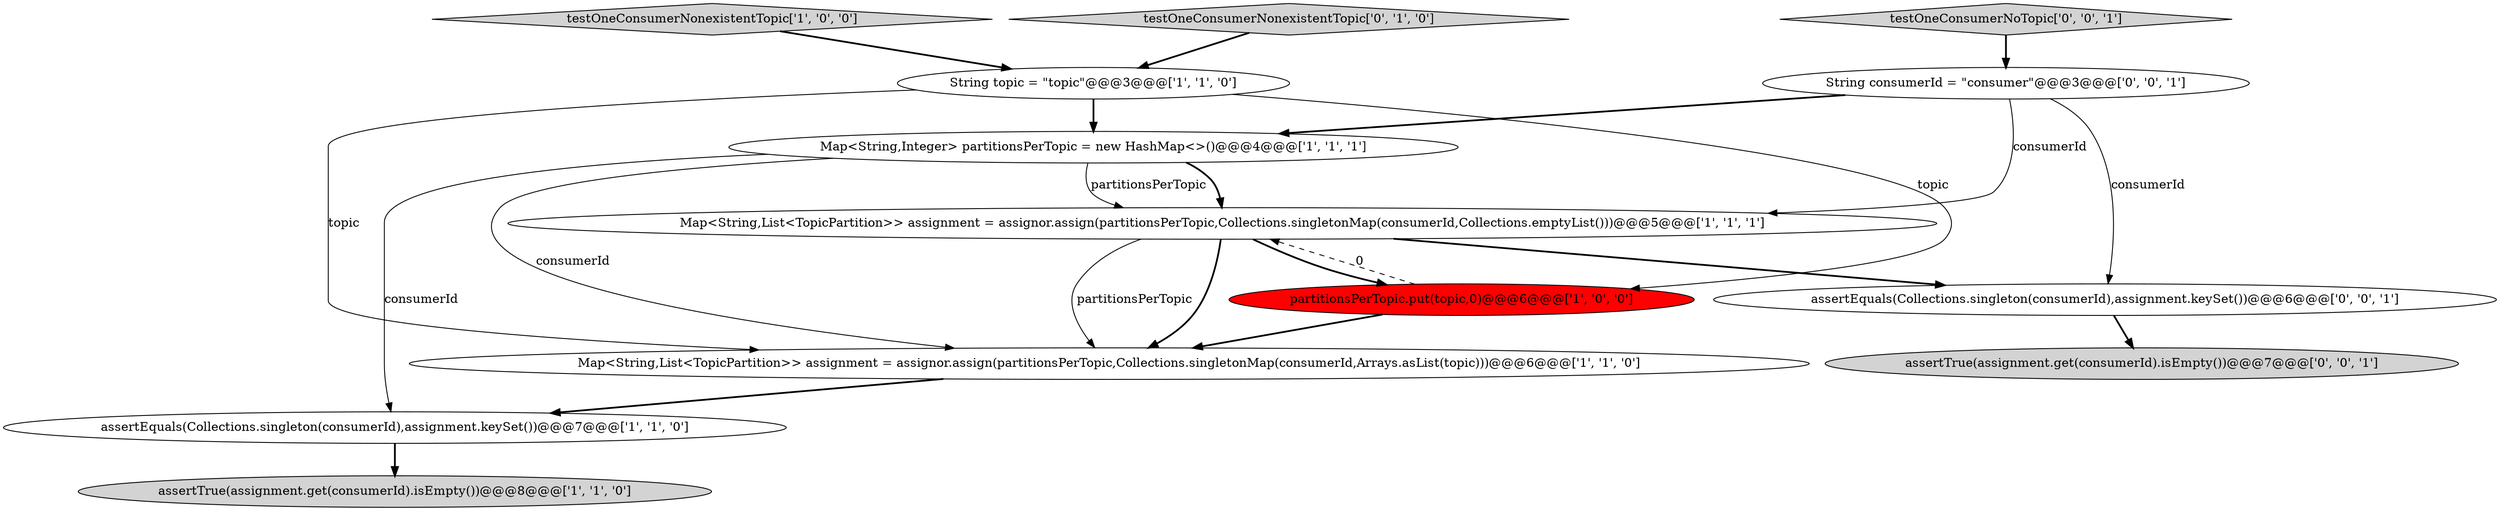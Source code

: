 digraph {
6 [style = filled, label = "assertEquals(Collections.singleton(consumerId),assignment.keySet())@@@7@@@['1', '1', '0']", fillcolor = white, shape = ellipse image = "AAA0AAABBB1BBB"];
12 [style = filled, label = "testOneConsumerNoTopic['0', '0', '1']", fillcolor = lightgray, shape = diamond image = "AAA0AAABBB3BBB"];
8 [style = filled, label = "testOneConsumerNonexistentTopic['0', '1', '0']", fillcolor = lightgray, shape = diamond image = "AAA0AAABBB2BBB"];
4 [style = filled, label = "testOneConsumerNonexistentTopic['1', '0', '0']", fillcolor = lightgray, shape = diamond image = "AAA0AAABBB1BBB"];
10 [style = filled, label = "assertTrue(assignment.get(consumerId).isEmpty())@@@7@@@['0', '0', '1']", fillcolor = lightgray, shape = ellipse image = "AAA0AAABBB3BBB"];
0 [style = filled, label = "assertTrue(assignment.get(consumerId).isEmpty())@@@8@@@['1', '1', '0']", fillcolor = lightgray, shape = ellipse image = "AAA0AAABBB1BBB"];
11 [style = filled, label = "assertEquals(Collections.singleton(consumerId),assignment.keySet())@@@6@@@['0', '0', '1']", fillcolor = white, shape = ellipse image = "AAA0AAABBB3BBB"];
1 [style = filled, label = "partitionsPerTopic.put(topic,0)@@@6@@@['1', '0', '0']", fillcolor = red, shape = ellipse image = "AAA1AAABBB1BBB"];
5 [style = filled, label = "Map<String,Integer> partitionsPerTopic = new HashMap<>()@@@4@@@['1', '1', '1']", fillcolor = white, shape = ellipse image = "AAA0AAABBB1BBB"];
3 [style = filled, label = "Map<String,List<TopicPartition>> assignment = assignor.assign(partitionsPerTopic,Collections.singletonMap(consumerId,Collections.emptyList()))@@@5@@@['1', '1', '1']", fillcolor = white, shape = ellipse image = "AAA0AAABBB1BBB"];
7 [style = filled, label = "Map<String,List<TopicPartition>> assignment = assignor.assign(partitionsPerTopic,Collections.singletonMap(consumerId,Arrays.asList(topic)))@@@6@@@['1', '1', '0']", fillcolor = white, shape = ellipse image = "AAA0AAABBB1BBB"];
9 [style = filled, label = "String consumerId = \"consumer\"@@@3@@@['0', '0', '1']", fillcolor = white, shape = ellipse image = "AAA0AAABBB3BBB"];
2 [style = filled, label = "String topic = \"topic\"@@@3@@@['1', '1', '0']", fillcolor = white, shape = ellipse image = "AAA0AAABBB1BBB"];
5->3 [style = bold, label=""];
1->3 [style = dashed, label="0"];
5->7 [style = solid, label="consumerId"];
3->1 [style = bold, label=""];
2->1 [style = solid, label="topic"];
9->3 [style = solid, label="consumerId"];
3->11 [style = bold, label=""];
5->6 [style = solid, label="consumerId"];
6->0 [style = bold, label=""];
2->7 [style = solid, label="topic"];
4->2 [style = bold, label=""];
12->9 [style = bold, label=""];
1->7 [style = bold, label=""];
5->3 [style = solid, label="partitionsPerTopic"];
3->7 [style = solid, label="partitionsPerTopic"];
8->2 [style = bold, label=""];
3->7 [style = bold, label=""];
11->10 [style = bold, label=""];
7->6 [style = bold, label=""];
9->5 [style = bold, label=""];
9->11 [style = solid, label="consumerId"];
2->5 [style = bold, label=""];
}
